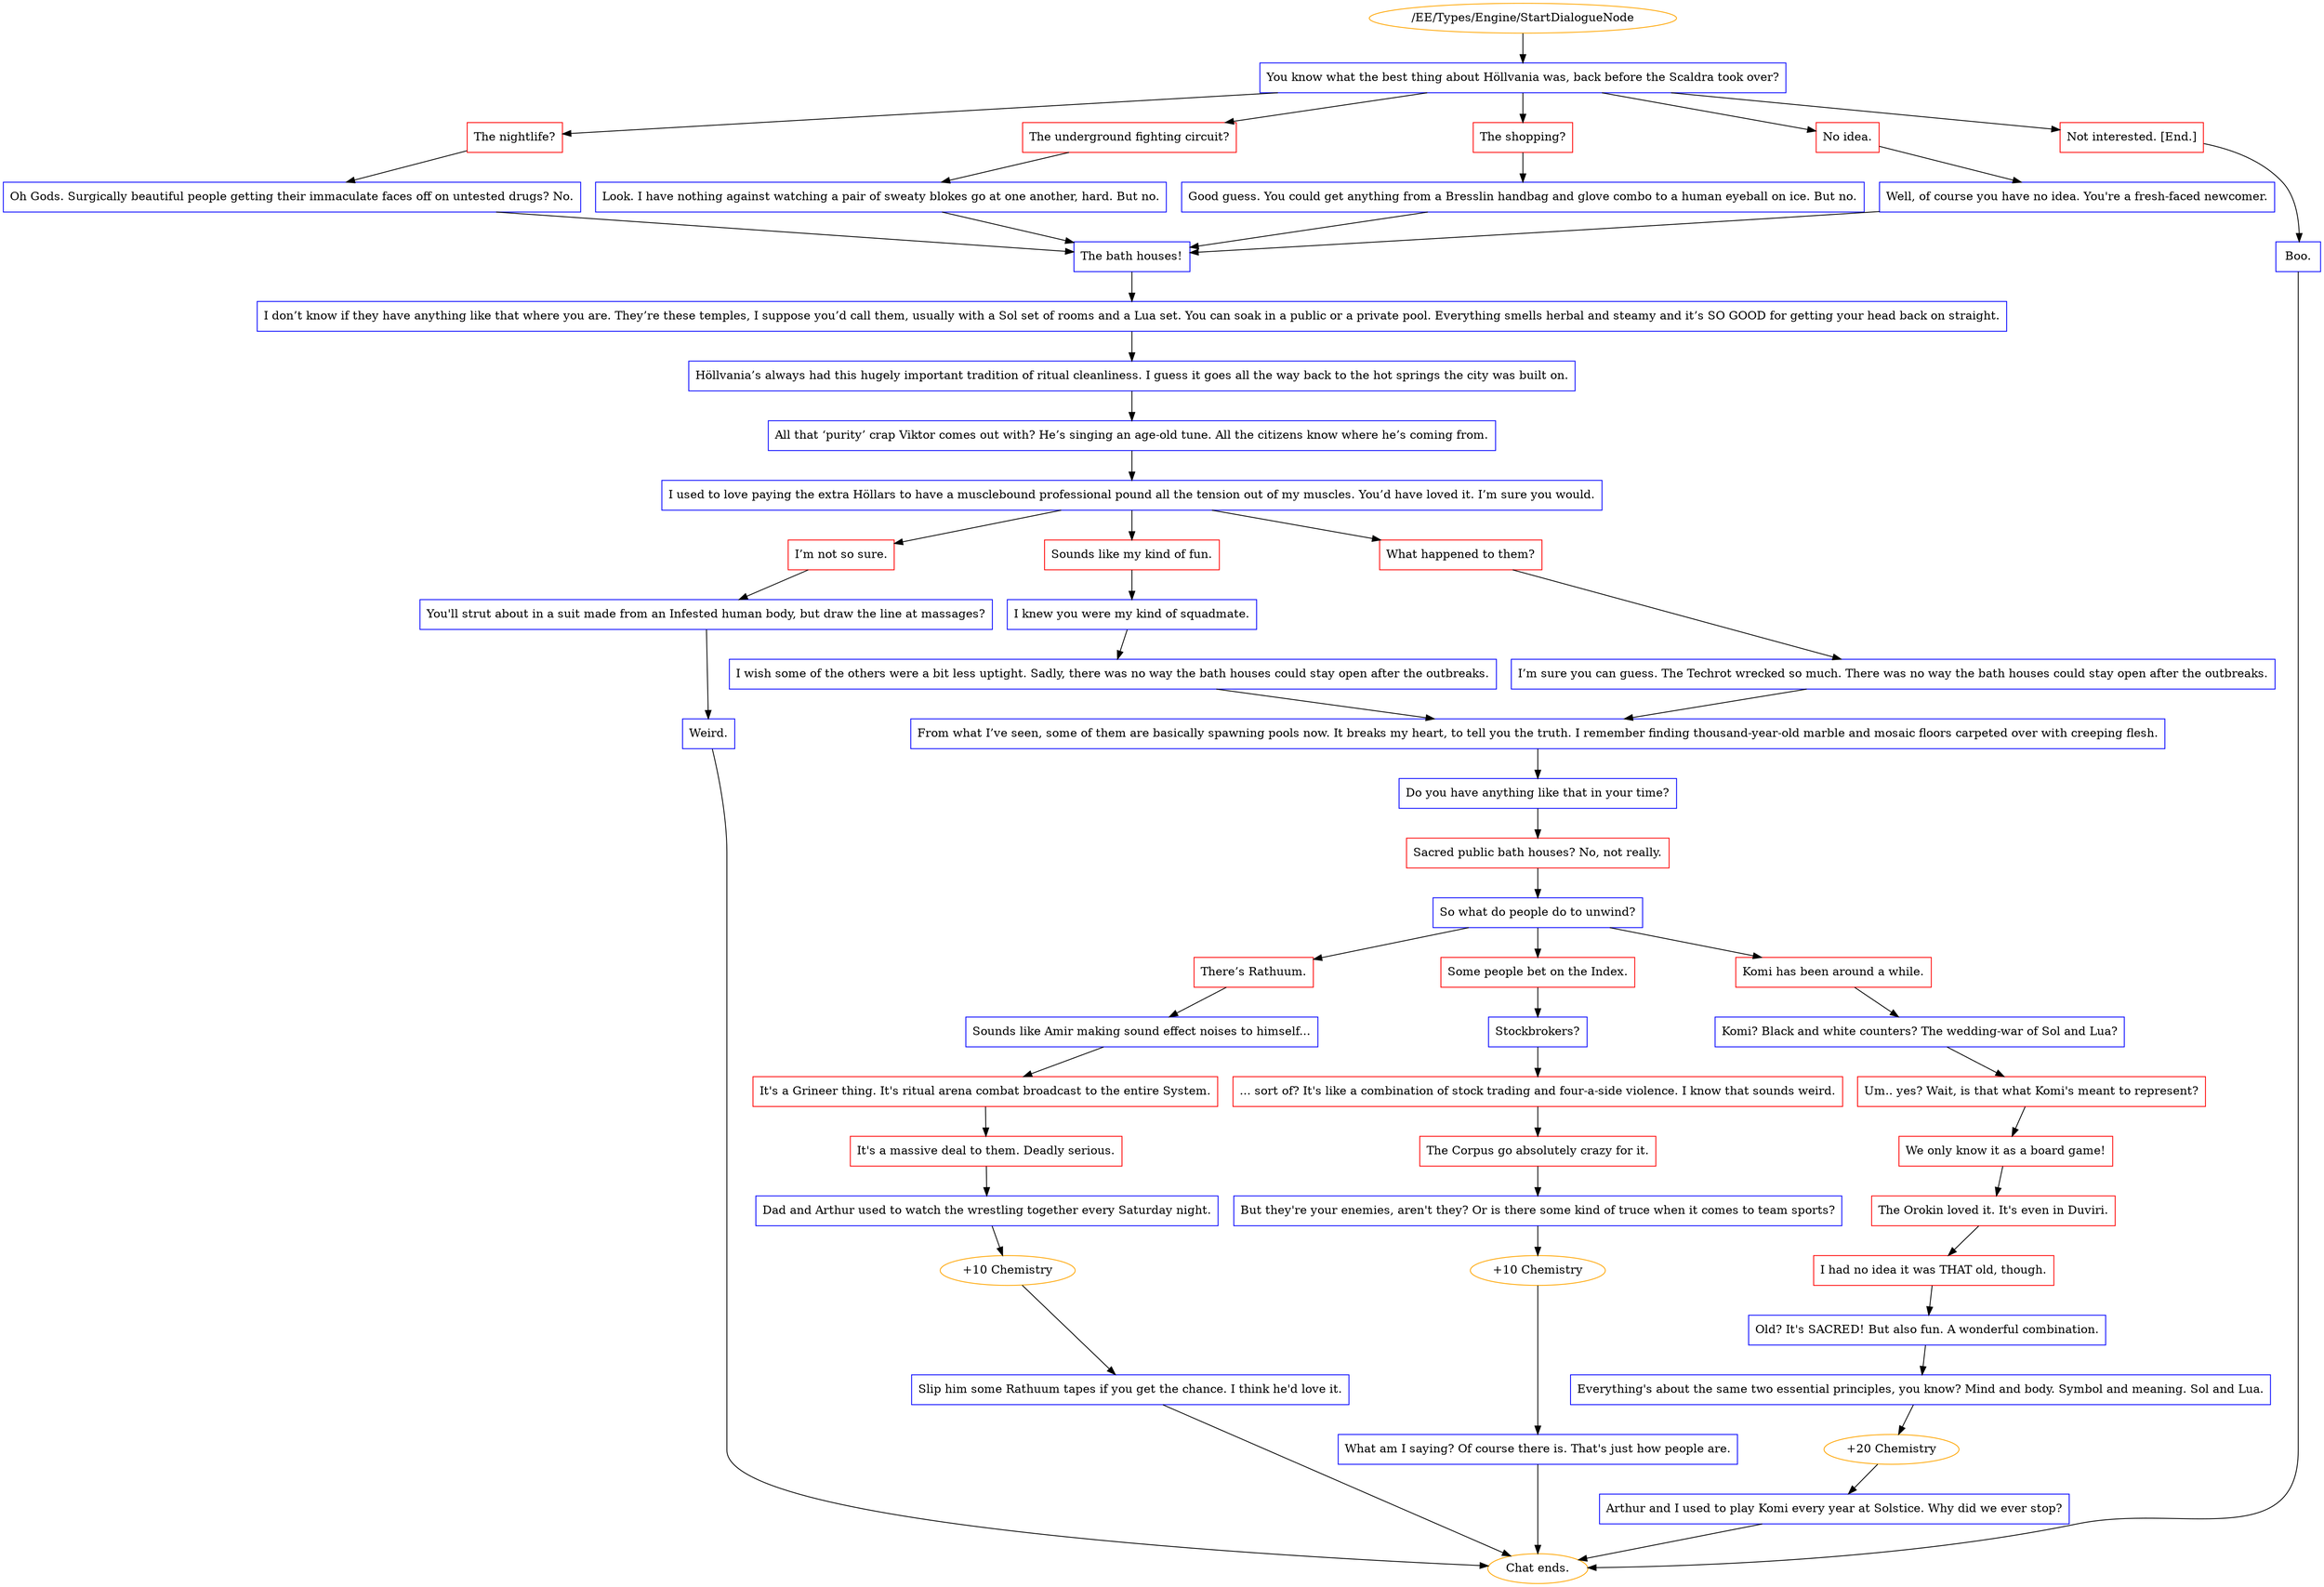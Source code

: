 digraph {
	1333 [label="/EE/Types/Engine/StartDialogueNode",color=orange];
		1333 -> 1334;
	1334 [label="You know what the best thing about Höllvania was, back before the Scaldra took over?",shape=box,color=blue];
		1334 -> 1335;
		1334 -> 1336;
		1334 -> 1337;
		1334 -> 1338;
		1334 -> 1339;
	1335 [label="The nightlife?",shape=box,color=red];
		1335 -> 1342;
	1336 [label="The underground fighting circuit?",shape=box,color=red];
		1336 -> 1343;
	1337 [label="The shopping?",shape=box,color=red];
		1337 -> 1344;
	1338 [label="No idea.",shape=box,color=red];
		1338 -> 1345;
	1339 [label="Not interested. [End.]",shape=box,color=red];
		1339 -> 1340;
	1342 [label="Oh Gods. Surgically beautiful people getting their immaculate faces off on untested drugs? No.",shape=box,color=blue];
		1342 -> 1346;
	1343 [label="Look. I have nothing against watching a pair of sweaty blokes go at one another, hard. But no.",shape=box,color=blue];
		1343 -> 1346;
	1344 [label="Good guess. You could get anything from a Bresslin handbag and glove combo to a human eyeball on ice. But no.",shape=box,color=blue];
		1344 -> 1346;
	1345 [label="Well, of course you have no idea. You're a fresh-faced newcomer.",shape=box,color=blue];
		1345 -> 1346;
	1340 [label="Boo.",shape=box,color=blue];
		1340 -> "Chat ends.";
	1346 [label="The bath houses!",shape=box,color=blue];
		1346 -> 1347;
	"Chat ends." [color=orange];
	1347 [label="I don’t know if they have anything like that where you are. They’re these temples, I suppose you’d call them, usually with a Sol set of rooms and a Lua set. You can soak in a public or a private pool. Everything smells herbal and steamy and it’s SO GOOD for getting your head back on straight.",shape=box,color=blue];
		1347 -> 1348;
	1348 [label="Höllvania’s always had this hugely important tradition of ritual cleanliness. I guess it goes all the way back to the hot springs the city was built on.",shape=box,color=blue];
		1348 -> 1349;
	1349 [label="All that ‘purity’ crap Viktor comes out with? He’s singing an age-old tune. All the citizens know where he’s coming from.",shape=box,color=blue];
		1349 -> 1350;
	1350 [label="I used to love paying the extra Höllars to have a musclebound professional pound all the tension out of my muscles. You’d have loved it. I’m sure you would.",shape=box,color=blue];
		1350 -> 1351;
		1350 -> 1352;
		1350 -> 1353;
	1351 [label="I’m not so sure.",shape=box,color=red];
		1351 -> 1354;
	1352 [label="Sounds like my kind of fun.",shape=box,color=red];
		1352 -> 1357;
	1353 [label="What happened to them?",shape=box,color=red];
		1353 -> 1359;
	1354 [label="You'll strut about in a suit made from an Infested human body, but draw the line at massages?",shape=box,color=blue];
		1354 -> 1355;
	1357 [label="I knew you were my kind of squadmate.",shape=box,color=blue];
		1357 -> 1358;
	1359 [label="I’m sure you can guess. The Techrot wrecked so much. There was no way the bath houses could stay open after the outbreaks.",shape=box,color=blue];
		1359 -> 1360;
	1355 [label="Weird.",shape=box,color=blue];
		1355 -> "Chat ends.";
	1358 [label="I wish some of the others were a bit less uptight. Sadly, there was no way the bath houses could stay open after the outbreaks.",shape=box,color=blue];
		1358 -> 1360;
	1360 [label="From what I’ve seen, some of them are basically spawning pools now. It breaks my heart, to tell you the truth. I remember finding thousand-year-old marble and mosaic floors carpeted over with creeping flesh.",shape=box,color=blue];
		1360 -> 1361;
	"Chat ends." [color=orange];
	1361 [label="Do you have anything like that in your time?",shape=box,color=blue];
		1361 -> 1362;
	1362 [label="Sacred public bath houses? No, not really.",shape=box,color=red];
		1362 -> 1363;
	1363 [label="So what do people do to unwind?",shape=box,color=blue];
		1363 -> 1364;
		1363 -> 1365;
		1363 -> 1366;
	1364 [label="There’s Rathuum.",shape=box,color=red];
		1364 -> 1367;
	1365 [label="Some people bet on the Index.",shape=box,color=red];
		1365 -> 1368;
	1366 [label="Komi has been around a while.",shape=box,color=red];
		1366 -> 1369;
	1367 [label="Sounds like Amir making sound effect noises to himself...",shape=box,color=blue];
		1367 -> 1370;
	1368 [label="Stockbrokers?",shape=box,color=blue];
		1368 -> 1371;
	1369 [label="Komi? Black and white counters? The wedding-war of Sol and Lua?",shape=box,color=blue];
		1369 -> 1372;
	1370 [label="It's a Grineer thing. It's ritual arena combat broadcast to the entire System.",shape=box,color=red];
		1370 -> 1373;
	1371 [label="... sort of? It's like a combination of stock trading and four-a-side violence. I know that sounds weird.",shape=box,color=red];
		1371 -> 1374;
	1372 [label="Um.. yes? Wait, is that what Komi's meant to represent?",shape=box,color=red];
		1372 -> 1375;
	1373 [label="It's a massive deal to them. Deadly serious.",shape=box,color=red];
		1373 -> 1376;
	1374 [label="The Corpus go absolutely crazy for it.",shape=box,color=red];
		1374 -> 1377;
	1375 [label="We only know it as a board game!",shape=box,color=red];
		1375 -> 1378;
	1376 [label="Dad and Arthur used to watch the wrestling together every Saturday night.",shape=box,color=blue];
		1376 -> 1380;
	1377 [label="But they're your enemies, aren't they? Or is there some kind of truce when it comes to team sports?",shape=box,color=blue];
		1377 -> 1383;
	1378 [label="The Orokin loved it. It's even in Duviri.",shape=box,color=red];
		1378 -> 1379;
	1380 [label="+10 Chemistry",color=orange];
		1380 -> 2815;
	1383 [label="+10 Chemistry",color=orange];
		1383 -> 2079;
	1379 [label="I had no idea it was THAT old, though.",shape=box,color=red];
		1379 -> 1384;
	2815 [label="Slip him some Rathuum tapes if you get the chance. I think he'd love it.",shape=box,color=blue];
		2815 -> "Chat ends.";
	2079 [label="What am I saying? Of course there is. That's just how people are.",shape=box,color=blue];
		2079 -> "Chat ends.";
	1384 [label="Old? It's SACRED! But also fun. A wonderful combination.",shape=box,color=blue];
		1384 -> 1385;
	"Chat ends." [color=orange];
	"Chat ends." [color=orange];
	1385 [label="Everything's about the same two essential principles, you know? Mind and body. Symbol and meaning. Sol and Lua.",shape=box,color=blue];
		1385 -> 1387;
	1387 [label="+20 Chemistry",color=orange];
		1387 -> 1386;
	1386 [label="Arthur and I used to play Komi every year at Solstice. Why did we ever stop?",shape=box,color=blue];
		1386 -> "Chat ends.";
	"Chat ends." [color=orange];
}
